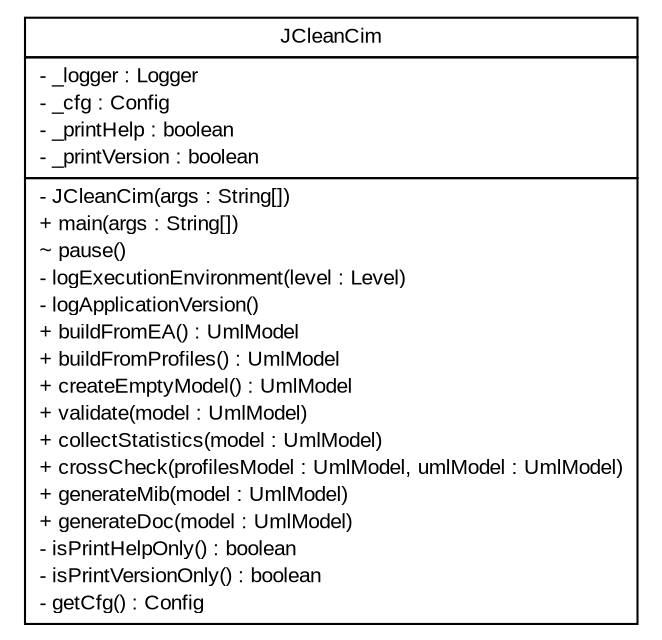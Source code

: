 #!/usr/local/bin/dot
#
# Class diagram 
# Generated by UMLGraph version R5_6_6-6-g3bdff0 (http://www.umlgraph.org/)
#

digraph G {
	edge [fontname="arial",fontsize=10,labelfontname="arial",labelfontsize=10];
	node [fontname="arial",fontsize=10,shape=plaintext];
	nodesep=0.25;
	ranksep=0.5;
	// org.tanjakostic.jcleancim.JCleanCim
	c459 [label=<<table title="org.tanjakostic.jcleancim.JCleanCim" border="0" cellborder="1" cellspacing="0" cellpadding="2" port="p" href="./JCleanCim.html">
		<tr><td><table border="0" cellspacing="0" cellpadding="1">
<tr><td align="center" balign="center"> JCleanCim </td></tr>
		</table></td></tr>
		<tr><td><table border="0" cellspacing="0" cellpadding="1">
<tr><td align="left" balign="left"> - _logger : Logger </td></tr>
<tr><td align="left" balign="left"> - _cfg : Config </td></tr>
<tr><td align="left" balign="left"> - _printHelp : boolean </td></tr>
<tr><td align="left" balign="left"> - _printVersion : boolean </td></tr>
		</table></td></tr>
		<tr><td><table border="0" cellspacing="0" cellpadding="1">
<tr><td align="left" balign="left"> - JCleanCim(args : String[]) </td></tr>
<tr><td align="left" balign="left"> + main(args : String[]) </td></tr>
<tr><td align="left" balign="left"> ~ pause() </td></tr>
<tr><td align="left" balign="left"> - logExecutionEnvironment(level : Level) </td></tr>
<tr><td align="left" balign="left"> - logApplicationVersion() </td></tr>
<tr><td align="left" balign="left"> + buildFromEA() : UmlModel </td></tr>
<tr><td align="left" balign="left"> + buildFromProfiles() : UmlModel </td></tr>
<tr><td align="left" balign="left"> + createEmptyModel() : UmlModel </td></tr>
<tr><td align="left" balign="left"> + validate(model : UmlModel) </td></tr>
<tr><td align="left" balign="left"> + collectStatistics(model : UmlModel) </td></tr>
<tr><td align="left" balign="left"> + crossCheck(profilesModel : UmlModel, umlModel : UmlModel) </td></tr>
<tr><td align="left" balign="left"> + generateMib(model : UmlModel) </td></tr>
<tr><td align="left" balign="left"> + generateDoc(model : UmlModel) </td></tr>
<tr><td align="left" balign="left"> - isPrintHelpOnly() : boolean </td></tr>
<tr><td align="left" balign="left"> - isPrintVersionOnly() : boolean </td></tr>
<tr><td align="left" balign="left"> - getCfg() : Config </td></tr>
		</table></td></tr>
		</table>>, URL="./JCleanCim.html", fontname="arial", fontcolor="black", fontsize=10.0];
}

